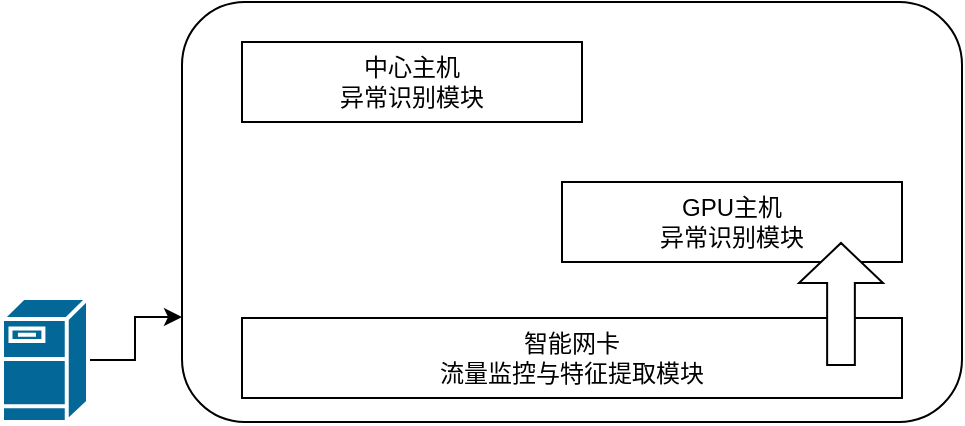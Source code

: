 <mxfile version="21.3.6" type="github">
  <diagram name="第 1 页" id="0sPfJmM-CKxDsM3ebURr">
    <mxGraphModel dx="1386" dy="4263" grid="1" gridSize="10" guides="1" tooltips="1" connect="1" arrows="1" fold="1" page="1" pageScale="1" pageWidth="827" pageHeight="1169" math="0" shadow="0">
      <root>
        <mxCell id="0" />
        <mxCell id="1" parent="0" />
        <mxCell id="FWA_HTjsvY4LHfUCcA5J-3" style="edgeStyle=orthogonalEdgeStyle;rounded=0;orthogonalLoop=1;jettySize=auto;html=1;exitX=1;exitY=0.5;exitDx=0;exitDy=0;exitPerimeter=0;entryX=0;entryY=0.75;entryDx=0;entryDy=0;" parent="1" source="FWA_HTjsvY4LHfUCcA5J-1" target="FWA_HTjsvY4LHfUCcA5J-2" edge="1">
          <mxGeometry relative="1" as="geometry" />
        </mxCell>
        <mxCell id="FWA_HTjsvY4LHfUCcA5J-1" value="" style="shape=mxgraph.cisco.servers.fileserver;sketch=0;html=1;pointerEvents=1;dashed=0;fillColor=#036897;strokeColor=#ffffff;strokeWidth=2;verticalLabelPosition=bottom;verticalAlign=top;align=center;outlineConnect=0;" parent="1" vertex="1">
          <mxGeometry x="110" y="-3072" width="43" height="62" as="geometry" />
        </mxCell>
        <mxCell id="FWA_HTjsvY4LHfUCcA5J-2" value="" style="rounded=1;whiteSpace=wrap;html=1;" parent="1" vertex="1">
          <mxGeometry x="200" y="-3220" width="390" height="210" as="geometry" />
        </mxCell>
        <mxCell id="FWA_HTjsvY4LHfUCcA5J-4" value="智能网卡&lt;br&gt;流量监控与特征提取模块" style="rounded=0;whiteSpace=wrap;html=1;" parent="1" vertex="1">
          <mxGeometry x="230" y="-3062" width="330" height="40" as="geometry" />
        </mxCell>
        <mxCell id="sRh9r5SZQZ7UP-55kx-S-1" value="GPU主机&lt;br&gt;异常识别模块" style="rounded=0;whiteSpace=wrap;html=1;" vertex="1" parent="1">
          <mxGeometry x="390" y="-3130" width="170" height="40" as="geometry" />
        </mxCell>
        <mxCell id="sRh9r5SZQZ7UP-55kx-S-4" value="" style="html=1;shadow=0;dashed=0;align=center;verticalAlign=middle;shape=mxgraph.arrows2.arrow;dy=0.67;dx=20;notch=0;rotation=-90;" vertex="1" parent="1">
          <mxGeometry x="499" y="-3090" width="61" height="42" as="geometry" />
        </mxCell>
        <mxCell id="sRh9r5SZQZ7UP-55kx-S-5" value="中心主机&lt;br&gt;异常识别模块" style="rounded=0;whiteSpace=wrap;html=1;" vertex="1" parent="1">
          <mxGeometry x="230" y="-3200" width="170" height="40" as="geometry" />
        </mxCell>
      </root>
    </mxGraphModel>
  </diagram>
</mxfile>
